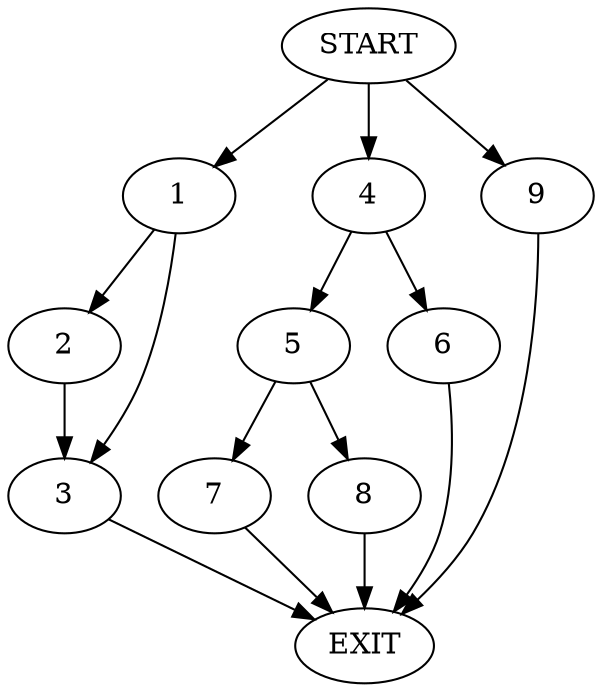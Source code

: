digraph {
0 [label="START"]
10 [label="EXIT"]
0 -> 1
1 -> 2
1 -> 3
3 -> 10
2 -> 3
0 -> 4
4 -> 5
4 -> 6
5 -> 7
5 -> 8
6 -> 10
8 -> 10
7 -> 10
0 -> 9
9 -> 10
}
